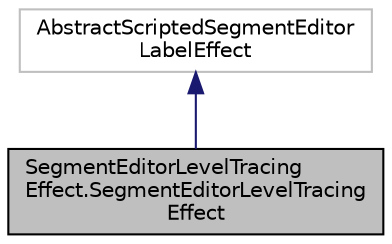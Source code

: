 digraph "SegmentEditorLevelTracingEffect.SegmentEditorLevelTracingEffect"
{
  bgcolor="transparent";
  edge [fontname="Helvetica",fontsize="10",labelfontname="Helvetica",labelfontsize="10"];
  node [fontname="Helvetica",fontsize="10",shape=record];
  Node2 [label="SegmentEditorLevelTracing\lEffect.SegmentEditorLevelTracing\lEffect",height=0.2,width=0.4,color="black", fillcolor="grey75", style="filled", fontcolor="black"];
  Node3 -> Node2 [dir="back",color="midnightblue",fontsize="10",style="solid",fontname="Helvetica"];
  Node3 [label="AbstractScriptedSegmentEditor\lLabelEffect",height=0.2,width=0.4,color="grey75"];
}

